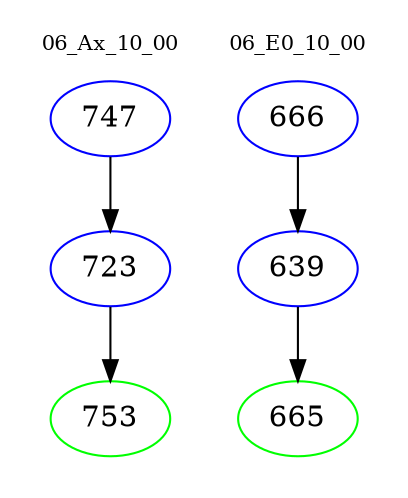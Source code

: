 digraph{
subgraph cluster_0 {
color = white
label = "06_Ax_10_00";
fontsize=10;
T0_747 [label="747", color="blue"]
T0_747 -> T0_723 [color="black"]
T0_723 [label="723", color="blue"]
T0_723 -> T0_753 [color="black"]
T0_753 [label="753", color="green"]
}
subgraph cluster_1 {
color = white
label = "06_E0_10_00";
fontsize=10;
T1_666 [label="666", color="blue"]
T1_666 -> T1_639 [color="black"]
T1_639 [label="639", color="blue"]
T1_639 -> T1_665 [color="black"]
T1_665 [label="665", color="green"]
}
}
